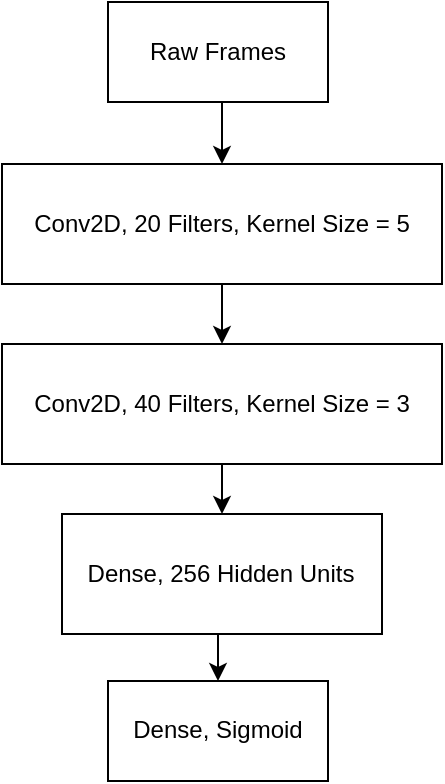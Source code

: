 <mxfile version="10.6.2" type="device"><diagram id="LbRvM3ek6ea13lEWkQgQ" name="Page-1"><mxGraphModel dx="2674" dy="1501" grid="1" gridSize="10" guides="1" tooltips="1" connect="1" arrows="1" fold="1" page="1" pageScale="1" pageWidth="850" pageHeight="1100" math="0" shadow="0"><root><mxCell id="0"/><mxCell id="1" parent="0"/><mxCell id="b1yLqRtRvHJKhuG1_4L5-13" style="edgeStyle=orthogonalEdgeStyle;rounded=0;orthogonalLoop=1;jettySize=auto;html=1;exitX=0.5;exitY=1;exitDx=0;exitDy=0;entryX=0.5;entryY=0;entryDx=0;entryDy=0;" parent="1" source="b1yLqRtRvHJKhuG1_4L5-1" target="b1yLqRtRvHJKhuG1_4L5-3" edge="1"><mxGeometry relative="1" as="geometry"/></mxCell><mxCell id="b1yLqRtRvHJKhuG1_4L5-1" value="" style="rounded=0;whiteSpace=wrap;html=1;" parent="1" vertex="1"><mxGeometry x="310" y="120" width="220" height="60" as="geometry"/></mxCell><mxCell id="b1yLqRtRvHJKhuG1_4L5-2" value="Conv2D, 20 Filters, Kernel Size = 5 " style="text;html=1;strokeColor=none;fillColor=none;align=center;verticalAlign=middle;whiteSpace=wrap;rounded=0;" parent="1" vertex="1"><mxGeometry x="320" y="130" width="200" height="40" as="geometry"/></mxCell><mxCell id="b1yLqRtRvHJKhuG1_4L5-14" style="edgeStyle=orthogonalEdgeStyle;rounded=0;orthogonalLoop=1;jettySize=auto;html=1;exitX=0.5;exitY=1;exitDx=0;exitDy=0;entryX=0.5;entryY=0;entryDx=0;entryDy=0;" parent="1" source="b1yLqRtRvHJKhuG1_4L5-3" target="b1yLqRtRvHJKhuG1_4L5-5" edge="1"><mxGeometry relative="1" as="geometry"/></mxCell><mxCell id="b1yLqRtRvHJKhuG1_4L5-3" value="" style="rounded=0;whiteSpace=wrap;html=1;" parent="1" vertex="1"><mxGeometry x="310" y="210" width="220" height="60" as="geometry"/></mxCell><mxCell id="b1yLqRtRvHJKhuG1_4L5-4" value="Conv2D, 40 Filters, Kernel Size = 3 " style="text;html=1;strokeColor=none;fillColor=none;align=center;verticalAlign=middle;whiteSpace=wrap;rounded=0;" parent="1" vertex="1"><mxGeometry x="320" y="220" width="200" height="40" as="geometry"/></mxCell><mxCell id="b1yLqRtRvHJKhuG1_4L5-8" value="" style="group" parent="1" vertex="1" connectable="0"><mxGeometry x="340" y="295" width="160" height="60" as="geometry"/></mxCell><mxCell id="b1yLqRtRvHJKhuG1_4L5-5" value="" style="rounded=0;whiteSpace=wrap;html=1;" parent="b1yLqRtRvHJKhuG1_4L5-8" vertex="1"><mxGeometry width="160" height="60" as="geometry"/></mxCell><mxCell id="b1yLqRtRvHJKhuG1_4L5-6" value="Dense, 256 Hidden Units" style="text;html=1;strokeColor=none;fillColor=none;align=center;verticalAlign=middle;whiteSpace=wrap;rounded=0;" parent="b1yLqRtRvHJKhuG1_4L5-8" vertex="1"><mxGeometry x="7.273" y="10" width="145.455" height="40" as="geometry"/></mxCell><mxCell id="b1yLqRtRvHJKhuG1_4L5-10" value="" style="group" parent="1" vertex="1" connectable="0"><mxGeometry x="363" y="378.5" width="110" height="50" as="geometry"/></mxCell><mxCell id="b1yLqRtRvHJKhuG1_4L5-11" value="" style="rounded=0;whiteSpace=wrap;html=1;" parent="b1yLqRtRvHJKhuG1_4L5-10" vertex="1"><mxGeometry width="110" height="50" as="geometry"/></mxCell><mxCell id="b1yLqRtRvHJKhuG1_4L5-12" value="Dense, Sigmoid" style="text;html=1;strokeColor=none;fillColor=none;align=center;verticalAlign=middle;whiteSpace=wrap;rounded=0;" parent="b1yLqRtRvHJKhuG1_4L5-10" vertex="1"><mxGeometry x="5" y="8.333" width="100.0" height="33.333" as="geometry"/></mxCell><mxCell id="b1yLqRtRvHJKhuG1_4L5-15" style="edgeStyle=orthogonalEdgeStyle;rounded=0;orthogonalLoop=1;jettySize=auto;html=1;exitX=0.5;exitY=1;exitDx=0;exitDy=0;entryX=0.5;entryY=0;entryDx=0;entryDy=0;" parent="1" source="b1yLqRtRvHJKhuG1_4L5-5" target="b1yLqRtRvHJKhuG1_4L5-11" edge="1"><mxGeometry relative="1" as="geometry"/></mxCell><mxCell id="Q-mOi31hxx-tqx6hTlSM-8" value="" style="group;container=1;" vertex="1" connectable="0" parent="1"><mxGeometry x="363" y="39" width="110" height="50" as="geometry"/></mxCell><mxCell id="Q-mOi31hxx-tqx6hTlSM-4" value="" style="group" vertex="1" connectable="0" parent="Q-mOi31hxx-tqx6hTlSM-8"><mxGeometry width="110" height="50" as="geometry"/></mxCell><mxCell id="Q-mOi31hxx-tqx6hTlSM-1" value="" style="group" vertex="1" connectable="0" parent="Q-mOi31hxx-tqx6hTlSM-4"><mxGeometry width="110" height="50" as="geometry"/></mxCell><mxCell id="Q-mOi31hxx-tqx6hTlSM-2" value="" style="rounded=0;whiteSpace=wrap;html=1;" vertex="1" parent="Q-mOi31hxx-tqx6hTlSM-1"><mxGeometry width="110" height="50" as="geometry"/></mxCell><mxCell id="Q-mOi31hxx-tqx6hTlSM-3" value="Raw Frames" style="text;html=1;strokeColor=none;fillColor=none;align=center;verticalAlign=middle;whiteSpace=wrap;rounded=0;" vertex="1" parent="Q-mOi31hxx-tqx6hTlSM-1"><mxGeometry x="5" y="8.333" width="100.0" height="33.333" as="geometry"/></mxCell><mxCell id="Q-mOi31hxx-tqx6hTlSM-9" style="edgeStyle=orthogonalEdgeStyle;rounded=0;orthogonalLoop=1;jettySize=auto;html=1;exitX=0.5;exitY=1;exitDx=0;exitDy=0;entryX=0.5;entryY=0;entryDx=0;entryDy=0;" edge="1" parent="1" source="Q-mOi31hxx-tqx6hTlSM-2" target="b1yLqRtRvHJKhuG1_4L5-1"><mxGeometry relative="1" as="geometry"/></mxCell></root></mxGraphModel></diagram></mxfile>